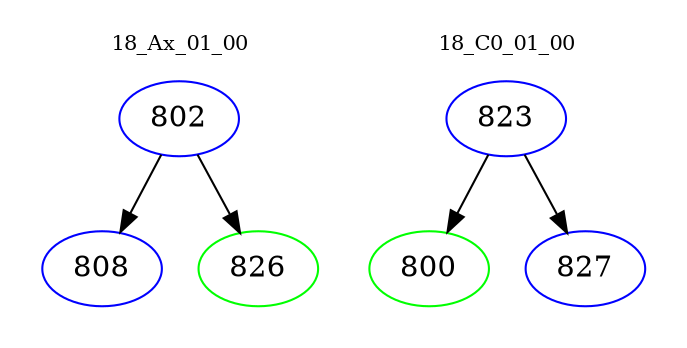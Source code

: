 digraph{
subgraph cluster_0 {
color = white
label = "18_Ax_01_00";
fontsize=10;
T0_802 [label="802", color="blue"]
T0_802 -> T0_808 [color="black"]
T0_808 [label="808", color="blue"]
T0_802 -> T0_826 [color="black"]
T0_826 [label="826", color="green"]
}
subgraph cluster_1 {
color = white
label = "18_C0_01_00";
fontsize=10;
T1_823 [label="823", color="blue"]
T1_823 -> T1_800 [color="black"]
T1_800 [label="800", color="green"]
T1_823 -> T1_827 [color="black"]
T1_827 [label="827", color="blue"]
}
}
